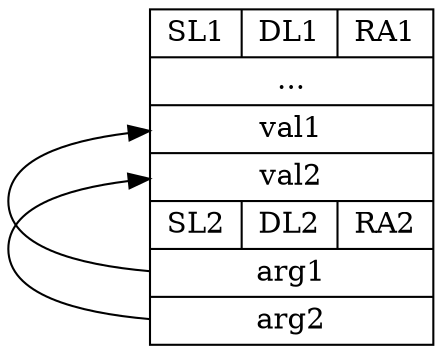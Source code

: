 digraph G{
    nodesep=.05;
    rankdir=LR;
    node [shape=record,width=.1,height=.1];
    node0[label="{SL1|DL1|RA1}|...|<v1>val1|<v2>val2|{SL2|DL2|RA2}|<a1>arg1|<a2>arg2"]
    node0:a1->node0:v1;
    node0:a2->node0:v2;
    
}
    